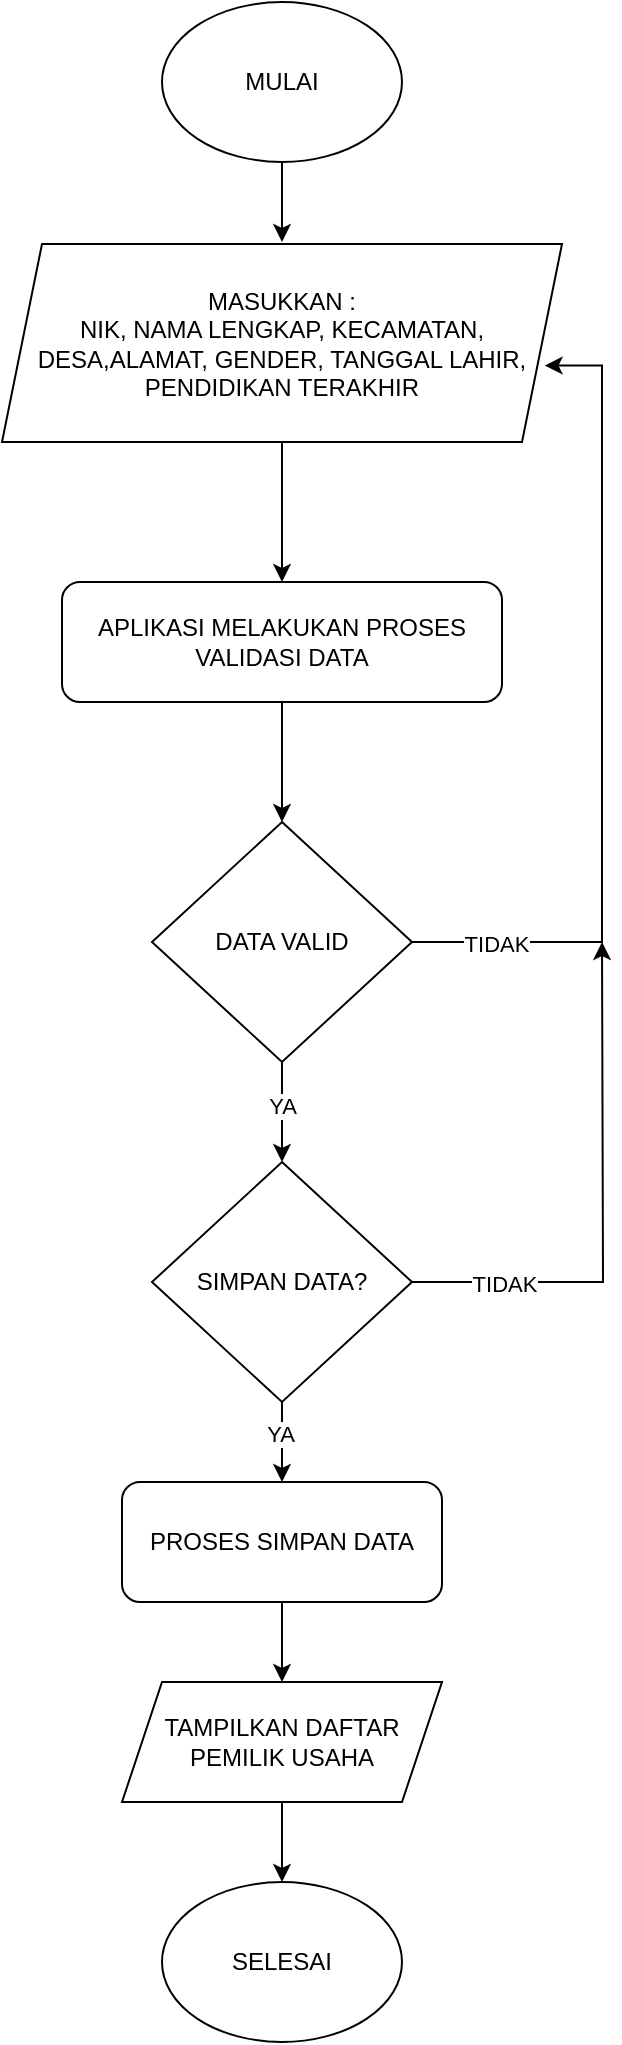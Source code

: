 <mxfile version="25.0.1">
  <diagram name="Page-1" id="s6RYuwPW1rAyxglArAj3">
    <mxGraphModel dx="1155" dy="619" grid="1" gridSize="10" guides="1" tooltips="1" connect="1" arrows="1" fold="1" page="1" pageScale="1" pageWidth="850" pageHeight="1100" math="0" shadow="0">
      <root>
        <mxCell id="0" />
        <mxCell id="1" parent="0" />
        <mxCell id="EH_pXnjPwOsGgoBDvtnK-1" style="edgeStyle=orthogonalEdgeStyle;rounded=0;orthogonalLoop=1;jettySize=auto;html=1;" edge="1" parent="1" source="EH_pXnjPwOsGgoBDvtnK-2">
          <mxGeometry relative="1" as="geometry">
            <mxPoint x="400" y="180" as="targetPoint" />
          </mxGeometry>
        </mxCell>
        <mxCell id="EH_pXnjPwOsGgoBDvtnK-2" value="MULAI" style="ellipse;whiteSpace=wrap;html=1;" vertex="1" parent="1">
          <mxGeometry x="340" y="60" width="120" height="80" as="geometry" />
        </mxCell>
        <mxCell id="EH_pXnjPwOsGgoBDvtnK-3" style="edgeStyle=orthogonalEdgeStyle;rounded=0;orthogonalLoop=1;jettySize=auto;html=1;entryX=0.5;entryY=0;entryDx=0;entryDy=0;" edge="1" parent="1" source="EH_pXnjPwOsGgoBDvtnK-13" target="EH_pXnjPwOsGgoBDvtnK-9">
          <mxGeometry relative="1" as="geometry" />
        </mxCell>
        <mxCell id="EH_pXnjPwOsGgoBDvtnK-6" value="MASUKKAN :&lt;div&gt;NIK, NAMA LENGKAP, KECAMATAN, DESA,ALAMAT, GENDER, TANGGAL LAHIR, PENDIDIKAN TERAKHIR&lt;/div&gt;" style="shape=parallelogram;perimeter=parallelogramPerimeter;whiteSpace=wrap;html=1;fixedSize=1;" vertex="1" parent="1">
          <mxGeometry x="260" y="181" width="280" height="99" as="geometry" />
        </mxCell>
        <mxCell id="EH_pXnjPwOsGgoBDvtnK-18" style="edgeStyle=orthogonalEdgeStyle;rounded=0;orthogonalLoop=1;jettySize=auto;html=1;exitX=0.5;exitY=1;exitDx=0;exitDy=0;entryX=0.5;entryY=0;entryDx=0;entryDy=0;" edge="1" parent="1" source="EH_pXnjPwOsGgoBDvtnK-9" target="EH_pXnjPwOsGgoBDvtnK-16">
          <mxGeometry relative="1" as="geometry" />
        </mxCell>
        <mxCell id="EH_pXnjPwOsGgoBDvtnK-21" value="YA" style="edgeLabel;html=1;align=center;verticalAlign=middle;resizable=0;points=[];" vertex="1" connectable="0" parent="EH_pXnjPwOsGgoBDvtnK-18">
          <mxGeometry x="-0.129" relative="1" as="geometry">
            <mxPoint as="offset" />
          </mxGeometry>
        </mxCell>
        <mxCell id="EH_pXnjPwOsGgoBDvtnK-9" value="DATA VALID" style="rhombus;whiteSpace=wrap;html=1;" vertex="1" parent="1">
          <mxGeometry x="335" y="470.0" width="130" height="120" as="geometry" />
        </mxCell>
        <mxCell id="EH_pXnjPwOsGgoBDvtnK-10" value="SELESAI" style="ellipse;whiteSpace=wrap;html=1;" vertex="1" parent="1">
          <mxGeometry x="340" y="1000" width="120" height="80" as="geometry" />
        </mxCell>
        <mxCell id="EH_pXnjPwOsGgoBDvtnK-14" value="" style="edgeStyle=orthogonalEdgeStyle;rounded=0;orthogonalLoop=1;jettySize=auto;html=1;entryX=0.5;entryY=0;entryDx=0;entryDy=0;" edge="1" parent="1" source="EH_pXnjPwOsGgoBDvtnK-6" target="EH_pXnjPwOsGgoBDvtnK-13">
          <mxGeometry relative="1" as="geometry">
            <mxPoint x="400" y="241" as="sourcePoint" />
            <mxPoint x="400" y="376" as="targetPoint" />
          </mxGeometry>
        </mxCell>
        <mxCell id="EH_pXnjPwOsGgoBDvtnK-13" value="APLIKASI MELAKUKAN PROSES VALIDASI DATA" style="rounded=1;whiteSpace=wrap;html=1;" vertex="1" parent="1">
          <mxGeometry x="290" y="350" width="220" height="60" as="geometry" />
        </mxCell>
        <mxCell id="EH_pXnjPwOsGgoBDvtnK-20" style="edgeStyle=orthogonalEdgeStyle;rounded=0;orthogonalLoop=1;jettySize=auto;html=1;exitX=1;exitY=0.5;exitDx=0;exitDy=0;" edge="1" parent="1" source="EH_pXnjPwOsGgoBDvtnK-16">
          <mxGeometry relative="1" as="geometry">
            <mxPoint x="560" y="530" as="targetPoint" />
          </mxGeometry>
        </mxCell>
        <mxCell id="EH_pXnjPwOsGgoBDvtnK-23" value="TIDAK" style="edgeLabel;html=1;align=center;verticalAlign=middle;resizable=0;points=[];" vertex="1" connectable="0" parent="EH_pXnjPwOsGgoBDvtnK-20">
          <mxGeometry x="-0.659" y="-1" relative="1" as="geometry">
            <mxPoint as="offset" />
          </mxGeometry>
        </mxCell>
        <mxCell id="EH_pXnjPwOsGgoBDvtnK-24" style="edgeStyle=orthogonalEdgeStyle;rounded=0;orthogonalLoop=1;jettySize=auto;html=1;entryX=0.5;entryY=0;entryDx=0;entryDy=0;" edge="1" parent="1" source="EH_pXnjPwOsGgoBDvtnK-16">
          <mxGeometry relative="1" as="geometry">
            <mxPoint x="400" y="800" as="targetPoint" />
          </mxGeometry>
        </mxCell>
        <mxCell id="EH_pXnjPwOsGgoBDvtnK-25" value="YA" style="edgeLabel;html=1;align=center;verticalAlign=middle;resizable=0;points=[];" vertex="1" connectable="0" parent="EH_pXnjPwOsGgoBDvtnK-24">
          <mxGeometry x="-0.199" y="-1" relative="1" as="geometry">
            <mxPoint as="offset" />
          </mxGeometry>
        </mxCell>
        <mxCell id="EH_pXnjPwOsGgoBDvtnK-16" value="SIMPAN DATA?" style="rhombus;whiteSpace=wrap;html=1;" vertex="1" parent="1">
          <mxGeometry x="335" y="640" width="130" height="120" as="geometry" />
        </mxCell>
        <mxCell id="EH_pXnjPwOsGgoBDvtnK-19" style="edgeStyle=orthogonalEdgeStyle;rounded=0;orthogonalLoop=1;jettySize=auto;html=1;exitX=1;exitY=0.5;exitDx=0;exitDy=0;entryX=0.969;entryY=0.614;entryDx=0;entryDy=0;entryPerimeter=0;" edge="1" parent="1" source="EH_pXnjPwOsGgoBDvtnK-9" target="EH_pXnjPwOsGgoBDvtnK-6">
          <mxGeometry relative="1" as="geometry">
            <Array as="points">
              <mxPoint x="560" y="530" />
              <mxPoint x="560" y="242" />
            </Array>
          </mxGeometry>
        </mxCell>
        <mxCell id="EH_pXnjPwOsGgoBDvtnK-22" value="TIDAK" style="edgeLabel;html=1;align=center;verticalAlign=middle;resizable=0;points=[];" vertex="1" connectable="0" parent="EH_pXnjPwOsGgoBDvtnK-19">
          <mxGeometry x="-0.797" y="-1" relative="1" as="geometry">
            <mxPoint as="offset" />
          </mxGeometry>
        </mxCell>
        <mxCell id="EH_pXnjPwOsGgoBDvtnK-28" style="edgeStyle=orthogonalEdgeStyle;rounded=0;orthogonalLoop=1;jettySize=auto;html=1;exitX=0.5;exitY=1;exitDx=0;exitDy=0;entryX=0.5;entryY=0;entryDx=0;entryDy=0;" edge="1" parent="1" source="EH_pXnjPwOsGgoBDvtnK-26" target="EH_pXnjPwOsGgoBDvtnK-27">
          <mxGeometry relative="1" as="geometry" />
        </mxCell>
        <mxCell id="EH_pXnjPwOsGgoBDvtnK-26" value="PROSES SIMPAN DATA" style="rounded=1;whiteSpace=wrap;html=1;" vertex="1" parent="1">
          <mxGeometry x="320" y="800" width="160" height="60" as="geometry" />
        </mxCell>
        <mxCell id="EH_pXnjPwOsGgoBDvtnK-29" style="edgeStyle=orthogonalEdgeStyle;rounded=0;orthogonalLoop=1;jettySize=auto;html=1;exitX=0.5;exitY=1;exitDx=0;exitDy=0;entryX=0.5;entryY=0;entryDx=0;entryDy=0;" edge="1" parent="1" source="EH_pXnjPwOsGgoBDvtnK-27" target="EH_pXnjPwOsGgoBDvtnK-10">
          <mxGeometry relative="1" as="geometry" />
        </mxCell>
        <mxCell id="EH_pXnjPwOsGgoBDvtnK-27" value="TAMPILKAN DAFTAR PEMILIK USAHA" style="shape=parallelogram;perimeter=parallelogramPerimeter;whiteSpace=wrap;html=1;fixedSize=1;" vertex="1" parent="1">
          <mxGeometry x="320" y="900" width="160" height="60" as="geometry" />
        </mxCell>
      </root>
    </mxGraphModel>
  </diagram>
</mxfile>
